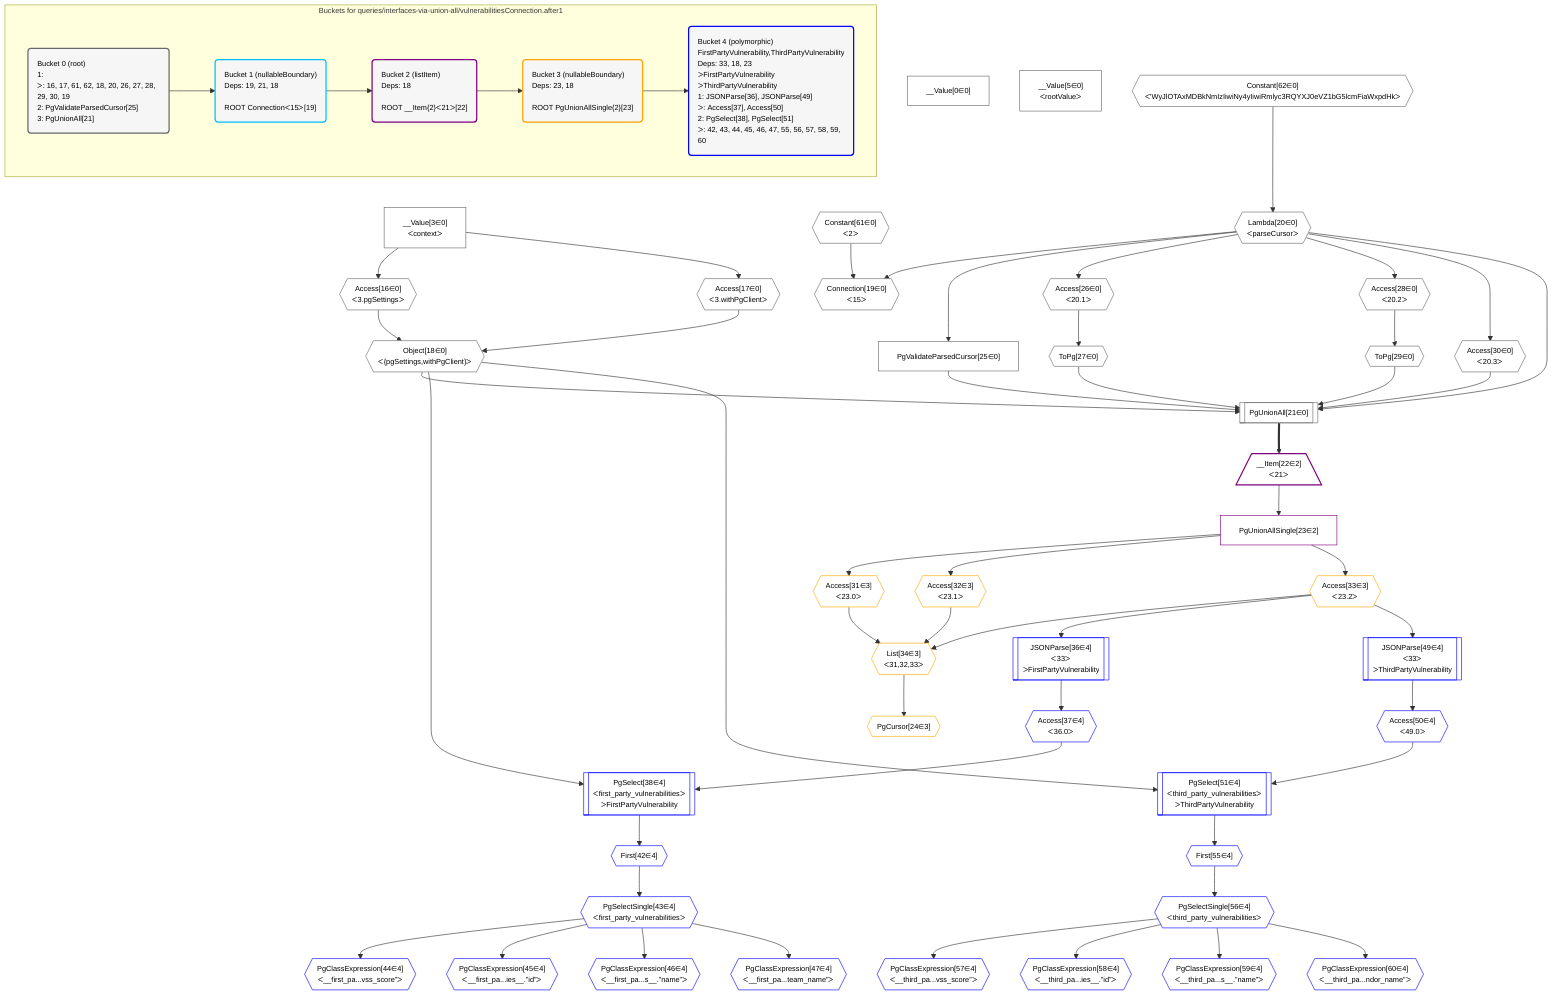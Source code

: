 %%{init: {'themeVariables': { 'fontSize': '12px'}}}%%
graph TD
    classDef path fill:#eee,stroke:#000,color:#000
    classDef plan fill:#fff,stroke-width:1px,color:#000
    classDef itemplan fill:#fff,stroke-width:2px,color:#000
    classDef unbatchedplan fill:#dff,stroke-width:1px,color:#000
    classDef sideeffectplan fill:#fcc,stroke-width:2px,color:#000
    classDef bucket fill:#f6f6f6,color:#000,stroke-width:2px,text-align:left


    %% define steps
    __Value0["__Value[0∈0]"]:::plan
    __Value3["__Value[3∈0]<br />ᐸcontextᐳ"]:::plan
    __Value5["__Value[5∈0]<br />ᐸrootValueᐳ"]:::plan
    Access16{{"Access[16∈0]<br />ᐸ3.pgSettingsᐳ"}}:::plan
    Access17{{"Access[17∈0]<br />ᐸ3.withPgClientᐳ"}}:::plan
    Object18{{"Object[18∈0]<br />ᐸ{pgSettings,withPgClient}ᐳ"}}:::plan
    Constant61{{"Constant[61∈0]<br />ᐸ2ᐳ"}}:::plan
    Constant62{{"Constant[62∈0]<br />ᐸ'WyJlOTAxMDBkNmIzIiwiNy4yIiwiRmlyc3RQYXJ0eVZ1bG5lcmFiaWxpdHkᐳ"}}:::plan
    Lambda20{{"Lambda[20∈0]<br />ᐸparseCursorᐳ"}}:::plan
    Connection19{{"Connection[19∈0]<br />ᐸ15ᐳ"}}:::plan
    PgValidateParsedCursor25["PgValidateParsedCursor[25∈0]"]:::plan
    Access26{{"Access[26∈0]<br />ᐸ20.1ᐳ"}}:::plan
    ToPg27{{"ToPg[27∈0]"}}:::plan
    Access28{{"Access[28∈0]<br />ᐸ20.2ᐳ"}}:::plan
    ToPg29{{"ToPg[29∈0]"}}:::plan
    Access30{{"Access[30∈0]<br />ᐸ20.3ᐳ"}}:::plan
    PgUnionAll21[["PgUnionAll[21∈0]"]]:::plan
    __Item22[/"__Item[22∈2]<br />ᐸ21ᐳ"\]:::itemplan
    PgUnionAllSingle23["PgUnionAllSingle[23∈2]"]:::plan
    Access31{{"Access[31∈3]<br />ᐸ23.0ᐳ"}}:::plan
    Access32{{"Access[32∈3]<br />ᐸ23.1ᐳ"}}:::plan
    Access33{{"Access[33∈3]<br />ᐸ23.2ᐳ"}}:::plan
    List34{{"List[34∈3]<br />ᐸ31,32,33ᐳ"}}:::plan
    PgCursor24{{"PgCursor[24∈3]"}}:::plan
    JSONParse36[["JSONParse[36∈4]<br />ᐸ33ᐳ<br />ᐳFirstPartyVulnerability"]]:::plan
    Access37{{"Access[37∈4]<br />ᐸ36.0ᐳ"}}:::plan
    PgSelect38[["PgSelect[38∈4]<br />ᐸfirst_party_vulnerabilitiesᐳ<br />ᐳFirstPartyVulnerability"]]:::plan
    First42{{"First[42∈4]"}}:::plan
    PgSelectSingle43{{"PgSelectSingle[43∈4]<br />ᐸfirst_party_vulnerabilitiesᐳ"}}:::plan
    PgClassExpression44{{"PgClassExpression[44∈4]<br />ᐸ__first_pa...vss_score”ᐳ"}}:::plan
    PgClassExpression45{{"PgClassExpression[45∈4]<br />ᐸ__first_pa...ies__.”id”ᐳ"}}:::plan
    PgClassExpression46{{"PgClassExpression[46∈4]<br />ᐸ__first_pa...s__.”name”ᐳ"}}:::plan
    PgClassExpression47{{"PgClassExpression[47∈4]<br />ᐸ__first_pa...team_name”ᐳ"}}:::plan
    JSONParse49[["JSONParse[49∈4]<br />ᐸ33ᐳ<br />ᐳThirdPartyVulnerability"]]:::plan
    Access50{{"Access[50∈4]<br />ᐸ49.0ᐳ"}}:::plan
    PgSelect51[["PgSelect[51∈4]<br />ᐸthird_party_vulnerabilitiesᐳ<br />ᐳThirdPartyVulnerability"]]:::plan
    First55{{"First[55∈4]"}}:::plan
    PgSelectSingle56{{"PgSelectSingle[56∈4]<br />ᐸthird_party_vulnerabilitiesᐳ"}}:::plan
    PgClassExpression57{{"PgClassExpression[57∈4]<br />ᐸ__third_pa...vss_score”ᐳ"}}:::plan
    PgClassExpression58{{"PgClassExpression[58∈4]<br />ᐸ__third_pa...ies__.”id”ᐳ"}}:::plan
    PgClassExpression59{{"PgClassExpression[59∈4]<br />ᐸ__third_pa...s__.”name”ᐳ"}}:::plan
    PgClassExpression60{{"PgClassExpression[60∈4]<br />ᐸ__third_pa...ndor_name”ᐳ"}}:::plan

    %% plan dependencies
    __Value3 --> Access16
    __Value3 --> Access17
    Access16 & Access17 --> Object18
    Constant62 --> Lambda20
    Constant61 & Lambda20 --> Connection19
    Lambda20 --> PgValidateParsedCursor25
    Lambda20 --> Access26
    Access26 --> ToPg27
    Lambda20 --> Access28
    Access28 --> ToPg29
    Lambda20 --> Access30
    Object18 & Lambda20 & PgValidateParsedCursor25 & ToPg27 & ToPg29 & Access30 --> PgUnionAll21
    PgUnionAll21 ==> __Item22
    __Item22 --> PgUnionAllSingle23
    PgUnionAllSingle23 --> Access31
    PgUnionAllSingle23 --> Access32
    PgUnionAllSingle23 --> Access33
    Access31 & Access32 & Access33 --> List34
    List34 --> PgCursor24
    Access33 --> JSONParse36
    JSONParse36 --> Access37
    Object18 & Access37 --> PgSelect38
    PgSelect38 --> First42
    First42 --> PgSelectSingle43
    PgSelectSingle43 --> PgClassExpression44
    PgSelectSingle43 --> PgClassExpression45
    PgSelectSingle43 --> PgClassExpression46
    PgSelectSingle43 --> PgClassExpression47
    Access33 --> JSONParse49
    JSONParse49 --> Access50
    Object18 & Access50 --> PgSelect51
    PgSelect51 --> First55
    First55 --> PgSelectSingle56
    PgSelectSingle56 --> PgClassExpression57
    PgSelectSingle56 --> PgClassExpression58
    PgSelectSingle56 --> PgClassExpression59
    PgSelectSingle56 --> PgClassExpression60

    subgraph "Buckets for queries/interfaces-via-union-all/vulnerabilitiesConnection.after1"
    Bucket0("Bucket 0 (root)<br />1: <br />ᐳ: 16, 17, 61, 62, 18, 20, 26, 27, 28, 29, 30, 19<br />2: PgValidateParsedCursor[25]<br />3: PgUnionAll[21]"):::bucket
    classDef bucket0 stroke:#696969
    class Bucket0,__Value0,__Value3,__Value5,Access16,Access17,Object18,Connection19,Lambda20,PgUnionAll21,PgValidateParsedCursor25,Access26,ToPg27,Access28,ToPg29,Access30,Constant61,Constant62 bucket0
    Bucket1("Bucket 1 (nullableBoundary)<br />Deps: 19, 21, 18<br /><br />ROOT Connectionᐸ15ᐳ[19]"):::bucket
    classDef bucket1 stroke:#00bfff
    class Bucket1 bucket1
    Bucket2("Bucket 2 (listItem)<br />Deps: 18<br /><br />ROOT __Item{2}ᐸ21ᐳ[22]"):::bucket
    classDef bucket2 stroke:#7f007f
    class Bucket2,__Item22,PgUnionAllSingle23 bucket2
    Bucket3("Bucket 3 (nullableBoundary)<br />Deps: 23, 18<br /><br />ROOT PgUnionAllSingle{2}[23]"):::bucket
    classDef bucket3 stroke:#ffa500
    class Bucket3,PgCursor24,Access31,Access32,Access33,List34 bucket3
    Bucket4("Bucket 4 (polymorphic)<br />FirstPartyVulnerability,ThirdPartyVulnerability<br />Deps: 33, 18, 23<br />ᐳFirstPartyVulnerability<br />ᐳThirdPartyVulnerability<br />1: JSONParse[36], JSONParse[49]<br />ᐳ: Access[37], Access[50]<br />2: PgSelect[38], PgSelect[51]<br />ᐳ: 42, 43, 44, 45, 46, 47, 55, 56, 57, 58, 59, 60"):::bucket
    classDef bucket4 stroke:#0000ff
    class Bucket4,JSONParse36,Access37,PgSelect38,First42,PgSelectSingle43,PgClassExpression44,PgClassExpression45,PgClassExpression46,PgClassExpression47,JSONParse49,Access50,PgSelect51,First55,PgSelectSingle56,PgClassExpression57,PgClassExpression58,PgClassExpression59,PgClassExpression60 bucket4
    Bucket0 --> Bucket1
    Bucket1 --> Bucket2
    Bucket2 --> Bucket3
    Bucket3 --> Bucket4
    end